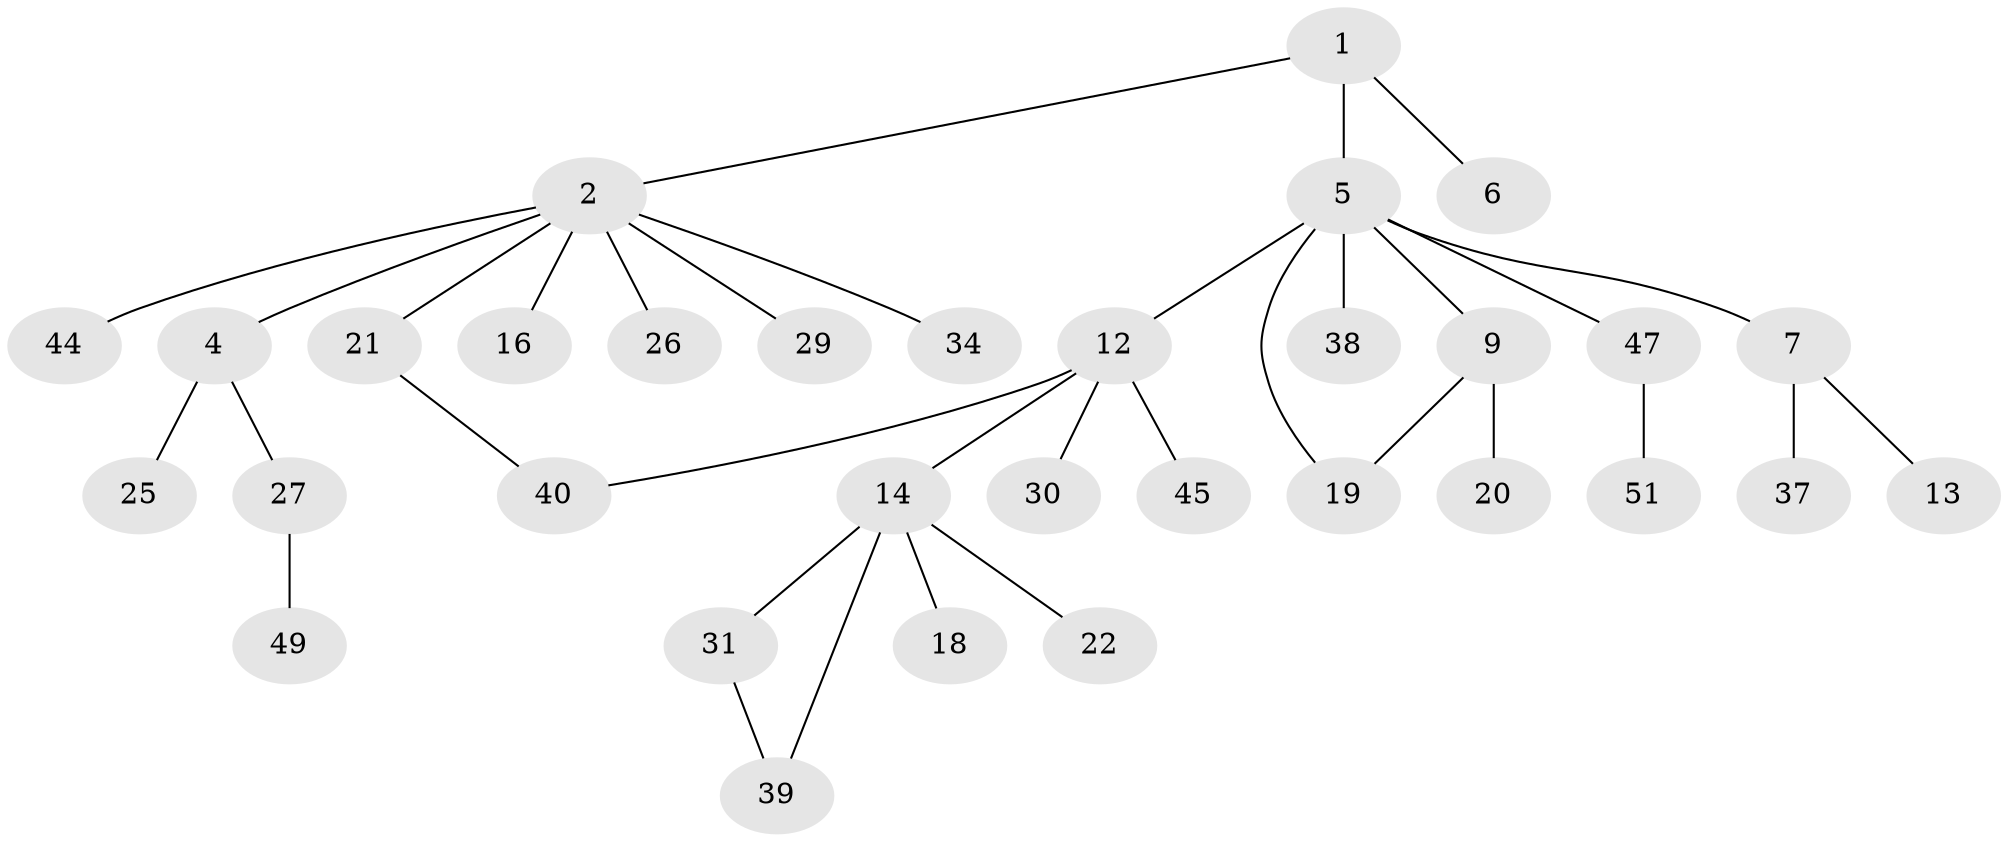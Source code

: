 // original degree distribution, {2: 0.37254901960784315, 7: 0.0196078431372549, 3: 0.13725490196078433, 6: 0.0392156862745098, 1: 0.39215686274509803, 4: 0.0392156862745098}
// Generated by graph-tools (version 1.1) at 2025/41/03/06/25 10:41:30]
// undirected, 32 vertices, 34 edges
graph export_dot {
graph [start="1"]
  node [color=gray90,style=filled];
  1 [super="+3"];
  2 [super="+15"];
  4 [super="+8"];
  5 [super="+11"];
  6;
  7 [super="+23"];
  9 [super="+10"];
  12 [super="+32"];
  13;
  14 [super="+24"];
  16 [super="+17"];
  18 [super="+28"];
  19 [super="+33"];
  20 [super="+35"];
  21;
  22;
  25;
  26;
  27 [super="+36"];
  29 [super="+42"];
  30;
  31;
  34 [super="+41"];
  37;
  38;
  39;
  40 [super="+43"];
  44 [super="+50"];
  45 [super="+46"];
  47 [super="+48"];
  49;
  51;
  1 -- 2;
  1 -- 5;
  1 -- 6;
  2 -- 4;
  2 -- 16;
  2 -- 26;
  2 -- 34;
  2 -- 44;
  2 -- 21;
  2 -- 29;
  4 -- 25;
  4 -- 27;
  5 -- 7;
  5 -- 9;
  5 -- 12;
  5 -- 38;
  5 -- 47;
  5 -- 19;
  7 -- 13;
  7 -- 37;
  9 -- 19;
  9 -- 20;
  12 -- 14;
  12 -- 30;
  12 -- 45;
  12 -- 40;
  14 -- 18;
  14 -- 22;
  14 -- 31;
  14 -- 39;
  21 -- 40;
  27 -- 49;
  31 -- 39;
  47 -- 51;
}
